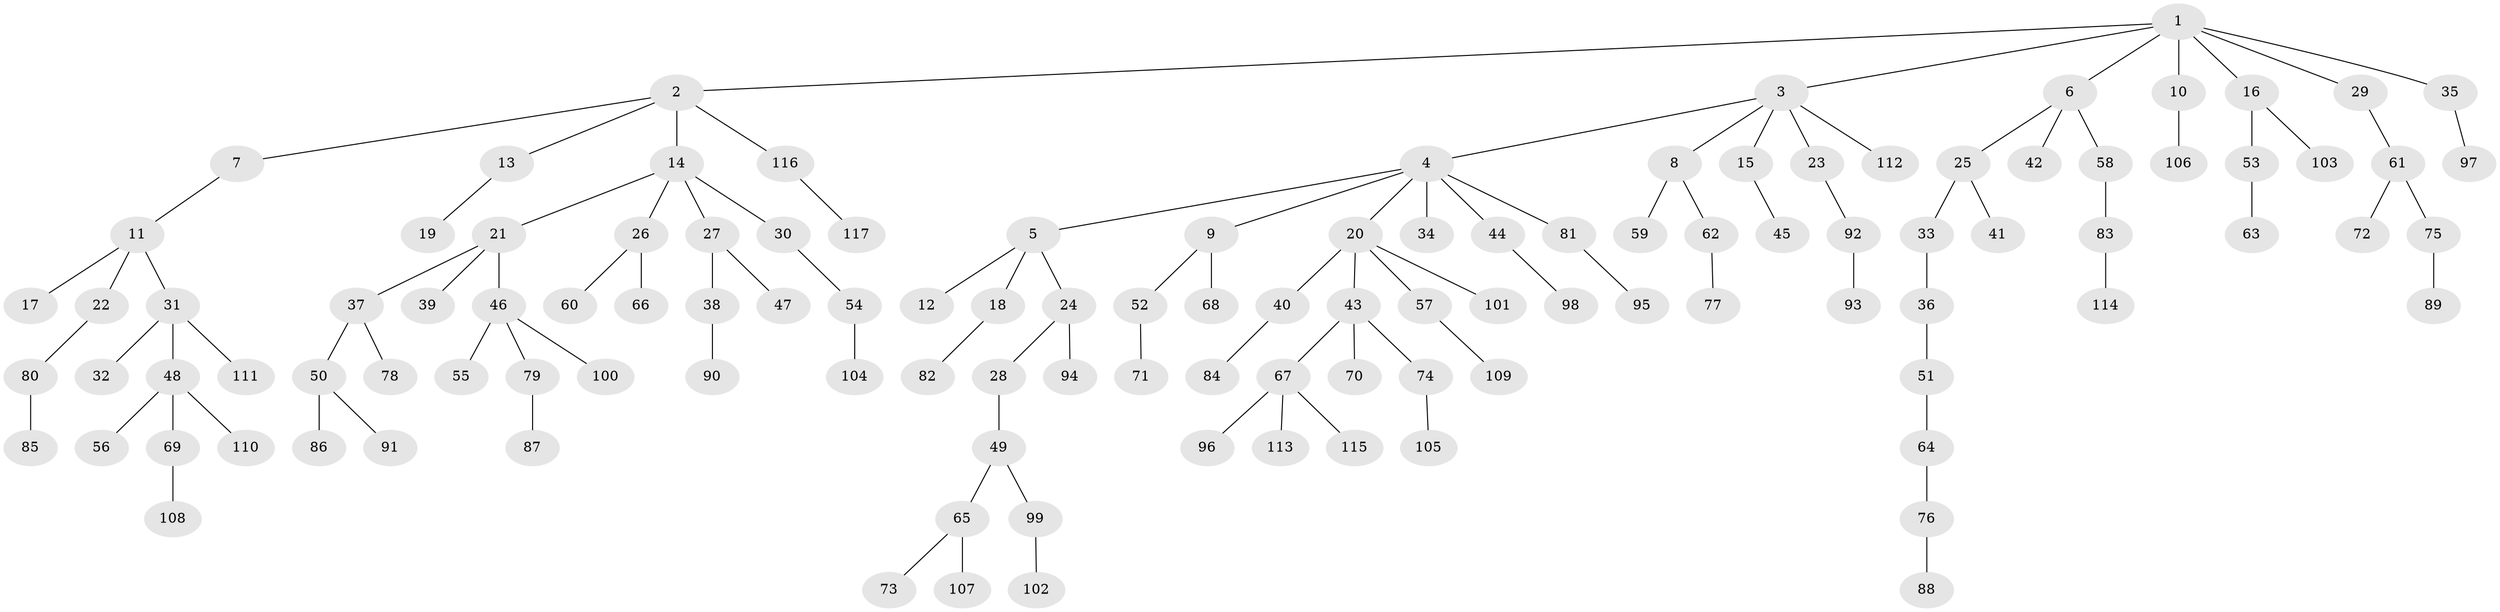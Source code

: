 // coarse degree distribution, {10: 0.016129032258064516, 5: 0.03225806451612903, 6: 0.016129032258064516, 3: 0.14516129032258066, 2: 0.27419354838709675, 1: 0.5, 4: 0.016129032258064516}
// Generated by graph-tools (version 1.1) at 2025/51/03/04/25 22:51:58]
// undirected, 117 vertices, 116 edges
graph export_dot {
  node [color=gray90,style=filled];
  1;
  2;
  3;
  4;
  5;
  6;
  7;
  8;
  9;
  10;
  11;
  12;
  13;
  14;
  15;
  16;
  17;
  18;
  19;
  20;
  21;
  22;
  23;
  24;
  25;
  26;
  27;
  28;
  29;
  30;
  31;
  32;
  33;
  34;
  35;
  36;
  37;
  38;
  39;
  40;
  41;
  42;
  43;
  44;
  45;
  46;
  47;
  48;
  49;
  50;
  51;
  52;
  53;
  54;
  55;
  56;
  57;
  58;
  59;
  60;
  61;
  62;
  63;
  64;
  65;
  66;
  67;
  68;
  69;
  70;
  71;
  72;
  73;
  74;
  75;
  76;
  77;
  78;
  79;
  80;
  81;
  82;
  83;
  84;
  85;
  86;
  87;
  88;
  89;
  90;
  91;
  92;
  93;
  94;
  95;
  96;
  97;
  98;
  99;
  100;
  101;
  102;
  103;
  104;
  105;
  106;
  107;
  108;
  109;
  110;
  111;
  112;
  113;
  114;
  115;
  116;
  117;
  1 -- 2;
  1 -- 3;
  1 -- 6;
  1 -- 10;
  1 -- 16;
  1 -- 29;
  1 -- 35;
  2 -- 7;
  2 -- 13;
  2 -- 14;
  2 -- 116;
  3 -- 4;
  3 -- 8;
  3 -- 15;
  3 -- 23;
  3 -- 112;
  4 -- 5;
  4 -- 9;
  4 -- 20;
  4 -- 34;
  4 -- 44;
  4 -- 81;
  5 -- 12;
  5 -- 18;
  5 -- 24;
  6 -- 25;
  6 -- 42;
  6 -- 58;
  7 -- 11;
  8 -- 59;
  8 -- 62;
  9 -- 52;
  9 -- 68;
  10 -- 106;
  11 -- 17;
  11 -- 22;
  11 -- 31;
  13 -- 19;
  14 -- 21;
  14 -- 26;
  14 -- 27;
  14 -- 30;
  15 -- 45;
  16 -- 53;
  16 -- 103;
  18 -- 82;
  20 -- 40;
  20 -- 43;
  20 -- 57;
  20 -- 101;
  21 -- 37;
  21 -- 39;
  21 -- 46;
  22 -- 80;
  23 -- 92;
  24 -- 28;
  24 -- 94;
  25 -- 33;
  25 -- 41;
  26 -- 60;
  26 -- 66;
  27 -- 38;
  27 -- 47;
  28 -- 49;
  29 -- 61;
  30 -- 54;
  31 -- 32;
  31 -- 48;
  31 -- 111;
  33 -- 36;
  35 -- 97;
  36 -- 51;
  37 -- 50;
  37 -- 78;
  38 -- 90;
  40 -- 84;
  43 -- 67;
  43 -- 70;
  43 -- 74;
  44 -- 98;
  46 -- 55;
  46 -- 79;
  46 -- 100;
  48 -- 56;
  48 -- 69;
  48 -- 110;
  49 -- 65;
  49 -- 99;
  50 -- 86;
  50 -- 91;
  51 -- 64;
  52 -- 71;
  53 -- 63;
  54 -- 104;
  57 -- 109;
  58 -- 83;
  61 -- 72;
  61 -- 75;
  62 -- 77;
  64 -- 76;
  65 -- 73;
  65 -- 107;
  67 -- 96;
  67 -- 113;
  67 -- 115;
  69 -- 108;
  74 -- 105;
  75 -- 89;
  76 -- 88;
  79 -- 87;
  80 -- 85;
  81 -- 95;
  83 -- 114;
  92 -- 93;
  99 -- 102;
  116 -- 117;
}
